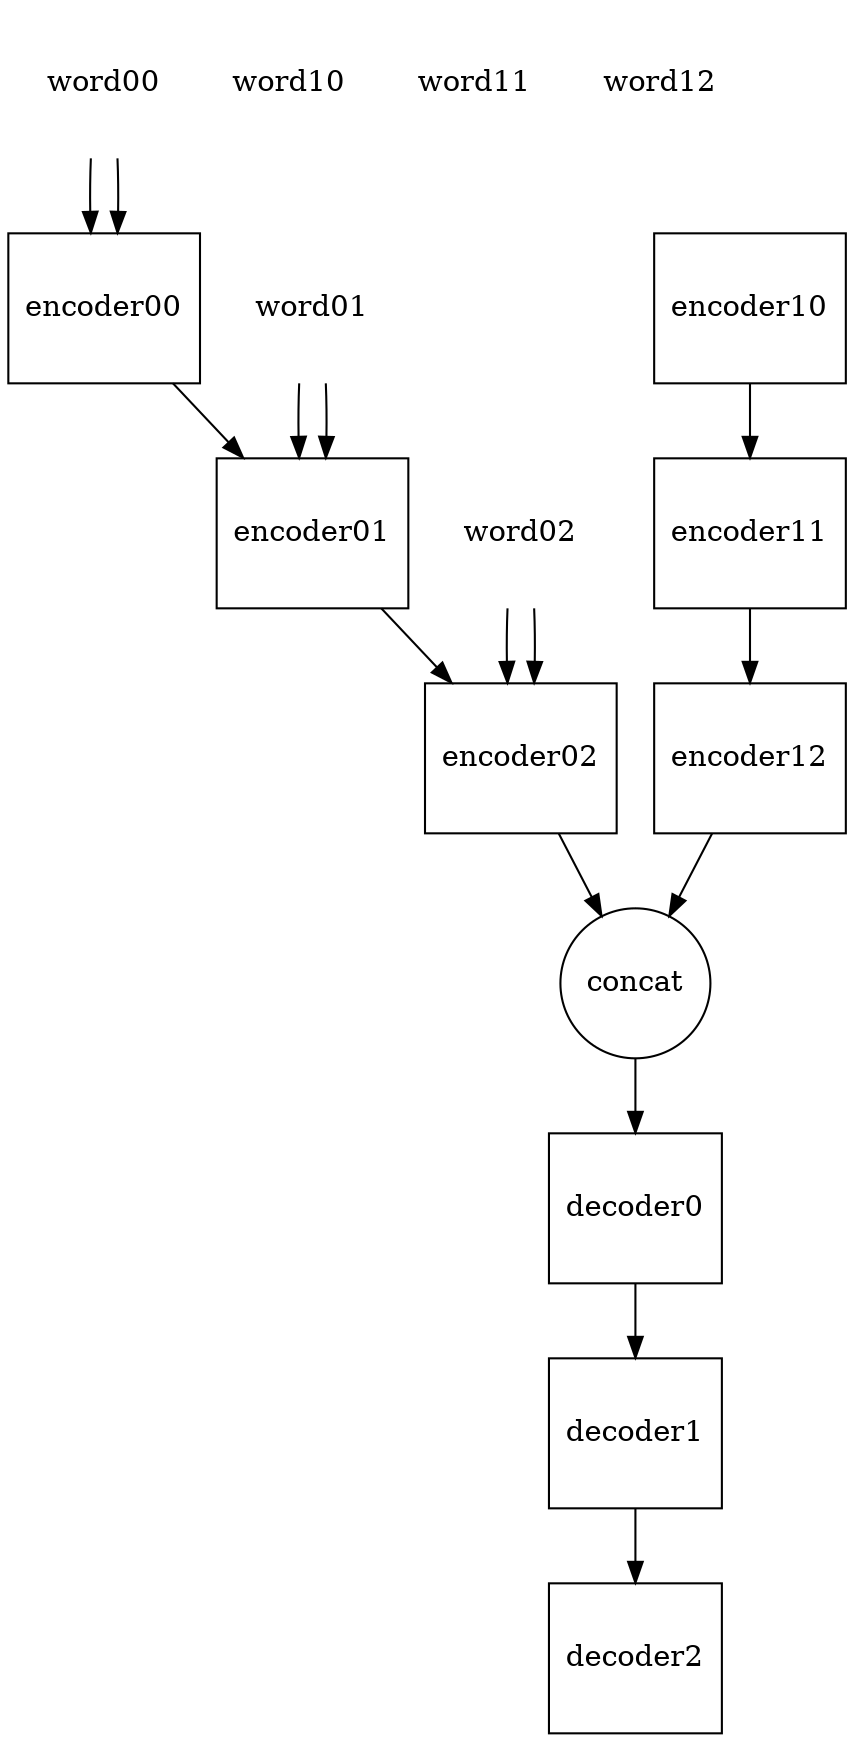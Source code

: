 
digraph graph_name {
	
word00 [
	shape = plaintext,
	width = 0.5,
	height = 1,
	pos = "100,500!"
];

word01 [
	shape = plaintext,
	width = 0.5,
	height = 1,
	pos = "200,500!"
];

word02 [
	shape = plaintext,
	width = 0.5,
	height = 1,
	pos = "300,500!"
];

encoder00 [
	shape = box,
	width = 1,
	height = 1,
	pos = "100,300!"
];

encoder01 [
	shape = box,
	width = 1,
	height = 1,
	pos = "200,300!"
];

encoder02 [
	shape = box,
	width = 1,
	height = 1,
	pos = "300,300!"
];
encoder00 -> encoder01 
encoder01 -> encoder02 
word00 -> encoder00 
word01 -> encoder01 
word02 -> encoder02 

word10 [
	shape = plaintext,
	width = 0.5,
	height = 1,
	pos = "100,400!"
];

word11 [
	shape = plaintext,
	width = 0.5,
	height = 1,
	pos = "200,400!"
];

word12 [
	shape = plaintext,
	width = 0.5,
	height = 1,
	pos = "300,400!"
];

encoder10 [
	shape = box,
	width = 1,
	height = 1,
	pos = "100,200!"
];

encoder11 [
	shape = box,
	width = 1,
	height = 1,
	pos = "200,200!"
];

encoder12 [
	shape = box,
	width = 1,
	height = 1,
	pos = "300,200!"
];
encoder10 -> encoder11 
encoder11 -> encoder12 
word00 -> encoder00 
word01 -> encoder01 
word02 -> encoder02 

concat [
	shape = ellipse,
	width = 1,
	height = 1,
	pos = "400,250!"
];
encoder02 -> concat 
encoder12 -> concat 
concat -> decoder0 

decoder0 [
	shape = box,
	width = 1,
	height = 1,
	pos = "400,100!"
];

decoder1 [
	shape = box,
	width = 1,
	height = 1,
	pos = "300,100!"
];

decoder2 [
	shape = box,
	width = 1,
	height = 1,
	pos = "200,100!"
];
decoder0 -> decoder1 
decoder1 -> decoder2 

}


